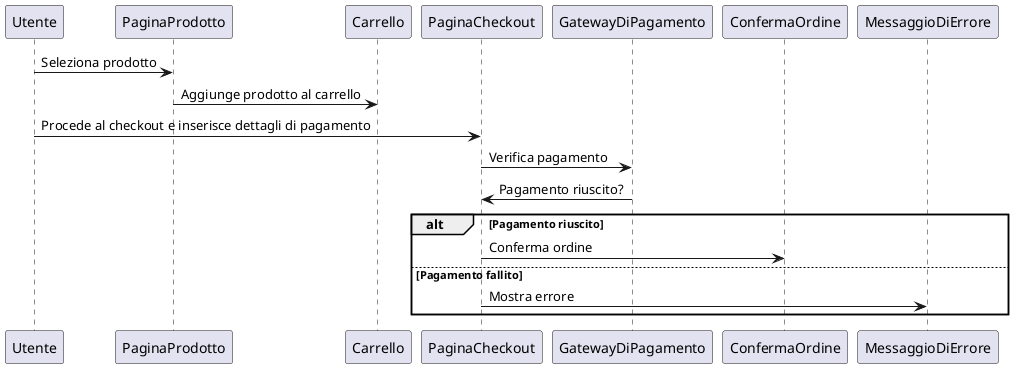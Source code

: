 @startuml

Utente -> PaginaProdotto: Seleziona prodotto
PaginaProdotto -> Carrello: Aggiunge prodotto al carrello
Utente -> PaginaCheckout: Procede al checkout e inserisce dettagli di pagamento
PaginaCheckout -> GatewayDiPagamento: Verifica pagamento
GatewayDiPagamento -> PaginaCheckout: Pagamento riuscito?

alt Pagamento riuscito
    PaginaCheckout -> ConfermaOrdine: Conferma ordine
else Pagamento fallito
    PaginaCheckout -> MessaggioDiErrore: Mostra errore
end

@enduml

